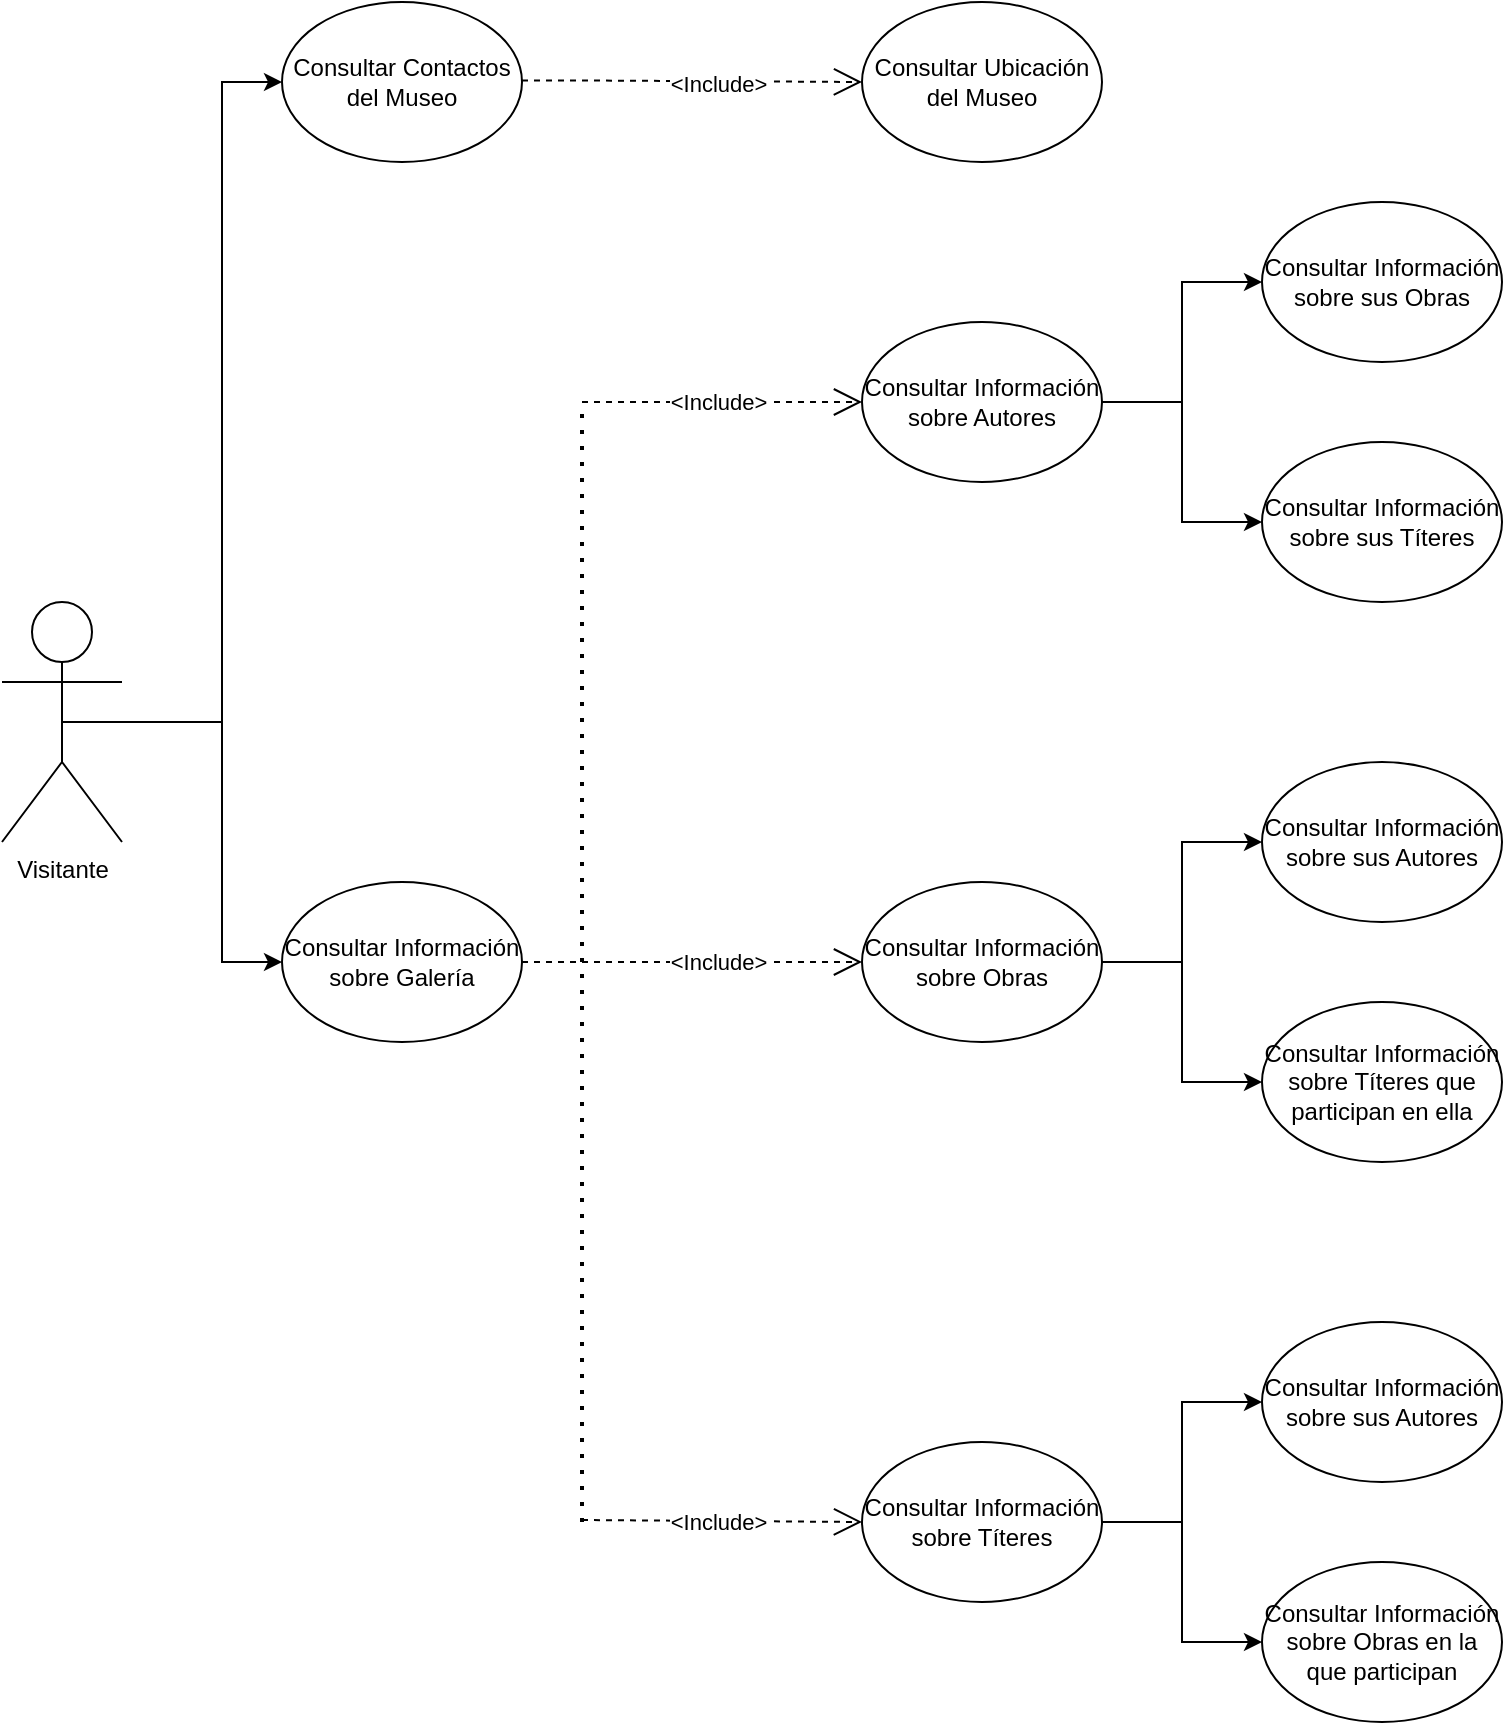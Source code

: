 <mxfile version="26.2.14">
  <diagram id="R2lEEEUBdFMjLlhIrx00" name="Page-1">
    <mxGraphModel dx="1965" dy="1168" grid="1" gridSize="10" guides="1" tooltips="1" connect="1" arrows="1" fold="1" page="1" pageScale="1" pageWidth="850" pageHeight="1100" math="0" shadow="0" extFonts="Permanent Marker^https://fonts.googleapis.com/css?family=Permanent+Marker">
      <root>
        <mxCell id="0" />
        <mxCell id="1" parent="0" />
        <mxCell id="n-M0KVTwWg9jiwhVSwQF-15" style="edgeStyle=orthogonalEdgeStyle;rounded=0;orthogonalLoop=1;jettySize=auto;html=1;entryX=0;entryY=0.5;entryDx=0;entryDy=0;" parent="1" target="n-M0KVTwWg9jiwhVSwQF-6" edge="1">
          <mxGeometry relative="1" as="geometry">
            <mxPoint x="120" y="400" as="sourcePoint" />
            <Array as="points">
              <mxPoint x="120" y="200" />
              <mxPoint x="120" y="80" />
            </Array>
          </mxGeometry>
        </mxCell>
        <mxCell id="n-M0KVTwWg9jiwhVSwQF-17" style="edgeStyle=orthogonalEdgeStyle;rounded=0;orthogonalLoop=1;jettySize=auto;html=1;exitX=0.5;exitY=0.5;exitDx=0;exitDy=0;exitPerimeter=0;entryX=0;entryY=0.5;entryDx=0;entryDy=0;" parent="1" source="n-M0KVTwWg9jiwhVSwQF-1" target="n-M0KVTwWg9jiwhVSwQF-7" edge="1">
          <mxGeometry relative="1" as="geometry">
            <Array as="points">
              <mxPoint x="120" y="400" />
              <mxPoint x="120" y="520" />
            </Array>
          </mxGeometry>
        </mxCell>
        <mxCell id="n-M0KVTwWg9jiwhVSwQF-1" value="Visitante" style="shape=umlActor;verticalLabelPosition=bottom;verticalAlign=top;html=1;outlineConnect=0;" parent="1" vertex="1">
          <mxGeometry x="10" y="340" width="60" height="120" as="geometry" />
        </mxCell>
        <mxCell id="n-M0KVTwWg9jiwhVSwQF-5" value="Consultar Ubicación del Museo" style="ellipse;whiteSpace=wrap;html=1;" parent="1" vertex="1">
          <mxGeometry x="440" y="40" width="120" height="80" as="geometry" />
        </mxCell>
        <mxCell id="n-M0KVTwWg9jiwhVSwQF-6" value="Consultar Contactos del Museo" style="ellipse;whiteSpace=wrap;html=1;" parent="1" vertex="1">
          <mxGeometry x="150" y="40" width="120" height="80" as="geometry" />
        </mxCell>
        <mxCell id="n-M0KVTwWg9jiwhVSwQF-7" value="Consultar Información sobre Galería" style="ellipse;whiteSpace=wrap;html=1;" parent="1" vertex="1">
          <mxGeometry x="150" y="480" width="120" height="80" as="geometry" />
        </mxCell>
        <mxCell id="jHifUcqUB8axXIx9CpFt-4" value="Consultar Información sobre Autores" style="ellipse;whiteSpace=wrap;html=1;" vertex="1" parent="1">
          <mxGeometry x="440" y="200" width="120" height="80" as="geometry" />
        </mxCell>
        <mxCell id="jHifUcqUB8axXIx9CpFt-5" value="Consultar Información sobre Obras" style="ellipse;whiteSpace=wrap;html=1;" vertex="1" parent="1">
          <mxGeometry x="440" y="480" width="120" height="80" as="geometry" />
        </mxCell>
        <mxCell id="jHifUcqUB8axXIx9CpFt-6" value="" style="endArrow=open;endSize=12;dashed=1;html=1;rounded=0;exitX=1;exitY=0.5;exitDx=0;exitDy=0;entryX=0;entryY=0.5;entryDx=0;entryDy=0;" edge="1" parent="1" target="n-M0KVTwWg9jiwhVSwQF-5">
          <mxGeometry width="160" relative="1" as="geometry">
            <mxPoint x="270.0" y="79.23" as="sourcePoint" />
            <mxPoint x="380" y="79" as="targetPoint" />
            <Array as="points">
              <mxPoint x="300" y="79.23" />
            </Array>
          </mxGeometry>
        </mxCell>
        <mxCell id="jHifUcqUB8axXIx9CpFt-7" value="&lt;span data-huuid=&quot;11957949722805636691&quot;&gt;&lt;span&gt;&amp;lt;&lt;/span&gt;&lt;/span&gt;&lt;span data-huuid=&quot;11957949722805636691&quot;&gt;&lt;span&gt;Include&amp;gt;&lt;/span&gt;&lt;/span&gt;" style="edgeLabel;html=1;align=center;verticalAlign=middle;resizable=0;points=[];" vertex="1" connectable="0" parent="jHifUcqUB8axXIx9CpFt-6">
          <mxGeometry x="-0.062" y="1" relative="1" as="geometry">
            <mxPoint x="18" y="2" as="offset" />
          </mxGeometry>
        </mxCell>
        <mxCell id="jHifUcqUB8axXIx9CpFt-12" value="Consultar Información sobre Títeres" style="ellipse;whiteSpace=wrap;html=1;" vertex="1" parent="1">
          <mxGeometry x="440" y="760" width="120" height="80" as="geometry" />
        </mxCell>
        <mxCell id="jHifUcqUB8axXIx9CpFt-13" value="" style="endArrow=open;endSize=12;dashed=1;html=1;rounded=0;entryX=0;entryY=0.5;entryDx=0;entryDy=0;exitX=1;exitY=0.5;exitDx=0;exitDy=0;" edge="1" parent="1" source="n-M0KVTwWg9jiwhVSwQF-7" target="jHifUcqUB8axXIx9CpFt-5">
          <mxGeometry width="160" relative="1" as="geometry">
            <mxPoint x="360" y="519.44" as="sourcePoint" />
            <mxPoint x="550" y="519.94" as="targetPoint" />
          </mxGeometry>
        </mxCell>
        <mxCell id="jHifUcqUB8axXIx9CpFt-14" value="&lt;span data-huuid=&quot;11957949722805636691&quot;&gt;&lt;span&gt;&amp;lt;&lt;/span&gt;&lt;/span&gt;&lt;span data-huuid=&quot;11957949722805636691&quot;&gt;&lt;span&gt;Include&amp;gt;&lt;/span&gt;&lt;/span&gt;" style="edgeLabel;html=1;align=center;verticalAlign=middle;resizable=0;points=[];" vertex="1" connectable="0" parent="jHifUcqUB8axXIx9CpFt-13">
          <mxGeometry x="-0.062" y="1" relative="1" as="geometry">
            <mxPoint x="18" y="1" as="offset" />
          </mxGeometry>
        </mxCell>
        <mxCell id="jHifUcqUB8axXIx9CpFt-16" value="" style="endArrow=open;endSize=12;dashed=1;html=1;rounded=0;entryX=0;entryY=0.5;entryDx=0;entryDy=0;" edge="1" parent="1" target="jHifUcqUB8axXIx9CpFt-4">
          <mxGeometry x="-0.833" y="-60" width="160" relative="1" as="geometry">
            <mxPoint x="300" y="240" as="sourcePoint" />
            <mxPoint x="530" y="320" as="targetPoint" />
            <mxPoint as="offset" />
          </mxGeometry>
        </mxCell>
        <mxCell id="jHifUcqUB8axXIx9CpFt-17" value="" style="endArrow=none;dashed=1;html=1;dashPattern=1 3;strokeWidth=2;rounded=0;" edge="1" parent="1">
          <mxGeometry width="50" height="50" relative="1" as="geometry">
            <mxPoint x="300" y="520" as="sourcePoint" />
            <mxPoint x="300" y="240" as="targetPoint" />
          </mxGeometry>
        </mxCell>
        <mxCell id="jHifUcqUB8axXIx9CpFt-18" value="&lt;span data-huuid=&quot;11957949722805636691&quot;&gt;&lt;span&gt;&amp;lt;&lt;/span&gt;&lt;/span&gt;&lt;span data-huuid=&quot;11957949722805636691&quot;&gt;&lt;span&gt;Include&amp;gt;&lt;/span&gt;&lt;/span&gt;" style="edgeLabel;html=1;align=center;verticalAlign=middle;resizable=0;points=[];" vertex="1" connectable="0" parent="1">
          <mxGeometry x="367.996" y="240.001" as="geometry" />
        </mxCell>
        <mxCell id="jHifUcqUB8axXIx9CpFt-19" value="" style="endArrow=open;endSize=12;dashed=1;html=1;rounded=0;entryX=0;entryY=0.5;entryDx=0;entryDy=0;" edge="1" parent="1" target="jHifUcqUB8axXIx9CpFt-12">
          <mxGeometry x="-0.833" y="-60" width="160" relative="1" as="geometry">
            <mxPoint x="300" y="799" as="sourcePoint" />
            <mxPoint x="560" y="799.44" as="targetPoint" />
            <mxPoint as="offset" />
          </mxGeometry>
        </mxCell>
        <mxCell id="jHifUcqUB8axXIx9CpFt-20" value="" style="endArrow=none;dashed=1;html=1;dashPattern=1 3;strokeWidth=2;rounded=0;" edge="1" parent="1">
          <mxGeometry width="50" height="50" relative="1" as="geometry">
            <mxPoint x="300" y="800" as="sourcePoint" />
            <mxPoint x="300" y="520" as="targetPoint" />
          </mxGeometry>
        </mxCell>
        <mxCell id="jHifUcqUB8axXIx9CpFt-21" value="&lt;span data-huuid=&quot;11957949722805636691&quot;&gt;&lt;span&gt;&amp;lt;&lt;/span&gt;&lt;/span&gt;&lt;span data-huuid=&quot;11957949722805636691&quot;&gt;&lt;span&gt;Include&amp;gt;&lt;/span&gt;&lt;/span&gt;" style="edgeLabel;html=1;align=center;verticalAlign=middle;resizable=0;points=[];" vertex="1" connectable="0" parent="1">
          <mxGeometry x="367.996" y="800.001" as="geometry" />
        </mxCell>
        <mxCell id="jHifUcqUB8axXIx9CpFt-26" value="Consultar Información sobre sus Obras" style="ellipse;whiteSpace=wrap;html=1;" vertex="1" parent="1">
          <mxGeometry x="640" y="140" width="120" height="80" as="geometry" />
        </mxCell>
        <mxCell id="jHifUcqUB8axXIx9CpFt-27" value="Consultar Información sobre sus Títeres" style="ellipse;whiteSpace=wrap;html=1;" vertex="1" parent="1">
          <mxGeometry x="640" y="260" width="120" height="80" as="geometry" />
        </mxCell>
        <mxCell id="jHifUcqUB8axXIx9CpFt-29" style="edgeStyle=orthogonalEdgeStyle;rounded=0;orthogonalLoop=1;jettySize=auto;html=1;entryX=0;entryY=0.5;entryDx=0;entryDy=0;exitX=1;exitY=0.5;exitDx=0;exitDy=0;" edge="1" parent="1" source="jHifUcqUB8axXIx9CpFt-4">
          <mxGeometry relative="1" as="geometry">
            <mxPoint x="610" y="500" as="sourcePoint" />
            <mxPoint x="640" y="180" as="targetPoint" />
            <Array as="points">
              <mxPoint x="600" y="240" />
              <mxPoint x="600" y="180" />
            </Array>
          </mxGeometry>
        </mxCell>
        <mxCell id="jHifUcqUB8axXIx9CpFt-31" style="edgeStyle=orthogonalEdgeStyle;rounded=0;orthogonalLoop=1;jettySize=auto;html=1;entryX=0;entryY=0.5;entryDx=0;entryDy=0;exitX=1;exitY=0.5;exitDx=0;exitDy=0;" edge="1" parent="1" source="jHifUcqUB8axXIx9CpFt-4">
          <mxGeometry relative="1" as="geometry">
            <mxPoint x="560" y="360" as="sourcePoint" />
            <mxPoint x="640" y="300" as="targetPoint" />
            <Array as="points">
              <mxPoint x="600" y="240" />
              <mxPoint x="600" y="300" />
            </Array>
          </mxGeometry>
        </mxCell>
        <mxCell id="jHifUcqUB8axXIx9CpFt-32" value="Consultar Información sobre sus Autores" style="ellipse;whiteSpace=wrap;html=1;" vertex="1" parent="1">
          <mxGeometry x="640" y="420" width="120" height="80" as="geometry" />
        </mxCell>
        <mxCell id="jHifUcqUB8axXIx9CpFt-33" value="Consultar Información sobre Títeres que participan en ella" style="ellipse;whiteSpace=wrap;html=1;" vertex="1" parent="1">
          <mxGeometry x="640" y="540" width="120" height="80" as="geometry" />
        </mxCell>
        <mxCell id="jHifUcqUB8axXIx9CpFt-34" style="edgeStyle=orthogonalEdgeStyle;rounded=0;orthogonalLoop=1;jettySize=auto;html=1;entryX=0;entryY=0.5;entryDx=0;entryDy=0;exitX=1;exitY=0.5;exitDx=0;exitDy=0;" edge="1" parent="1">
          <mxGeometry relative="1" as="geometry">
            <mxPoint x="560" y="520" as="sourcePoint" />
            <mxPoint x="640" y="460" as="targetPoint" />
            <Array as="points">
              <mxPoint x="600" y="520" />
              <mxPoint x="600" y="460" />
            </Array>
          </mxGeometry>
        </mxCell>
        <mxCell id="jHifUcqUB8axXIx9CpFt-35" style="edgeStyle=orthogonalEdgeStyle;rounded=0;orthogonalLoop=1;jettySize=auto;html=1;entryX=0;entryY=0.5;entryDx=0;entryDy=0;exitX=1;exitY=0.5;exitDx=0;exitDy=0;" edge="1" parent="1">
          <mxGeometry relative="1" as="geometry">
            <mxPoint x="560" y="520" as="sourcePoint" />
            <mxPoint x="640" y="580" as="targetPoint" />
            <Array as="points">
              <mxPoint x="600" y="520" />
              <mxPoint x="600" y="580" />
            </Array>
          </mxGeometry>
        </mxCell>
        <mxCell id="jHifUcqUB8axXIx9CpFt-36" value="Consultar Información sobre sus Autores" style="ellipse;whiteSpace=wrap;html=1;" vertex="1" parent="1">
          <mxGeometry x="640" y="700" width="120" height="80" as="geometry" />
        </mxCell>
        <mxCell id="jHifUcqUB8axXIx9CpFt-37" value="Consultar Información sobre Obras en la que participan" style="ellipse;whiteSpace=wrap;html=1;" vertex="1" parent="1">
          <mxGeometry x="640" y="820" width="120" height="80" as="geometry" />
        </mxCell>
        <mxCell id="jHifUcqUB8axXIx9CpFt-38" style="edgeStyle=orthogonalEdgeStyle;rounded=0;orthogonalLoop=1;jettySize=auto;html=1;entryX=0;entryY=0.5;entryDx=0;entryDy=0;exitX=1;exitY=0.5;exitDx=0;exitDy=0;" edge="1" parent="1">
          <mxGeometry relative="1" as="geometry">
            <mxPoint x="560" y="800" as="sourcePoint" />
            <mxPoint x="640" y="740" as="targetPoint" />
            <Array as="points">
              <mxPoint x="600" y="800" />
              <mxPoint x="600" y="740" />
            </Array>
          </mxGeometry>
        </mxCell>
        <mxCell id="jHifUcqUB8axXIx9CpFt-39" style="edgeStyle=orthogonalEdgeStyle;rounded=0;orthogonalLoop=1;jettySize=auto;html=1;entryX=0;entryY=0.5;entryDx=0;entryDy=0;exitX=1;exitY=0.5;exitDx=0;exitDy=0;" edge="1" parent="1">
          <mxGeometry relative="1" as="geometry">
            <mxPoint x="560" y="800" as="sourcePoint" />
            <mxPoint x="640" y="860" as="targetPoint" />
            <Array as="points">
              <mxPoint x="600" y="800" />
              <mxPoint x="600" y="860" />
            </Array>
          </mxGeometry>
        </mxCell>
      </root>
    </mxGraphModel>
  </diagram>
</mxfile>
